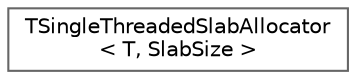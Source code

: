 digraph "Graphical Class Hierarchy"
{
 // INTERACTIVE_SVG=YES
 // LATEX_PDF_SIZE
  bgcolor="transparent";
  edge [fontname=Helvetica,fontsize=10,labelfontname=Helvetica,labelfontsize=10];
  node [fontname=Helvetica,fontsize=10,shape=box,height=0.2,width=0.4];
  rankdir="LR";
  Node0 [id="Node000000",label="TSingleThreadedSlabAllocator\l\< T, SlabSize \>",height=0.2,width=0.4,color="grey40", fillcolor="white", style="filled",URL="$d1/d40/classTSingleThreadedSlabAllocator.html",tooltip=" "];
}

